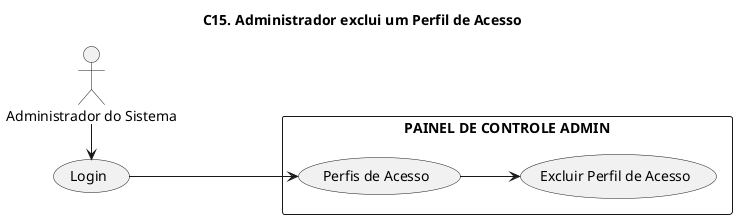 @startuml
left to right direction
title "C15. Administrador exclui um Perfil de Acesso"
Admin as "Administrador do Sistema"

rectangle "PAINEL DE CONTROLE ADMIN" {
    (Perfis de Acesso) as roles
    (Excluir Perfil de Acesso) as delete
}

(Login) as login

Admin -r--> login
login -d--> roles
roles --> delete
@enduml
